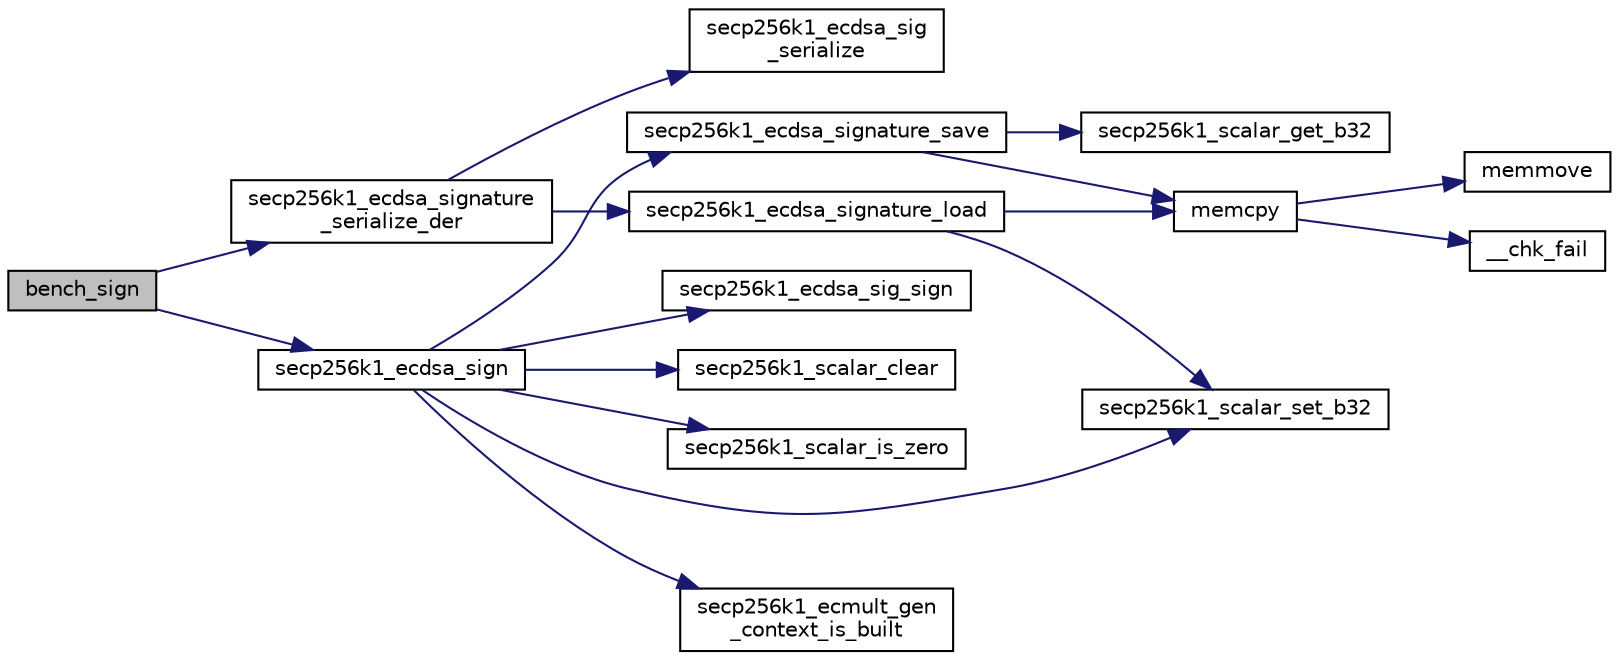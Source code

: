 digraph "bench_sign"
{
  edge [fontname="Helvetica",fontsize="10",labelfontname="Helvetica",labelfontsize="10"];
  node [fontname="Helvetica",fontsize="10",shape=record];
  rankdir="LR";
  Node0 [label="bench_sign",height=0.2,width=0.4,color="black", fillcolor="grey75", style="filled", fontcolor="black"];
  Node0 -> Node1 [color="midnightblue",fontsize="10",style="solid",fontname="Helvetica"];
  Node1 [label="secp256k1_ecdsa_sign",height=0.2,width=0.4,color="black", fillcolor="white", style="filled",URL="$d7/dd3/secp256k1_8h.html#a691c048f3a3b4e7f51417c57ec058be7",tooltip="Create an ECDSA signature. "];
  Node1 -> Node2 [color="midnightblue",fontsize="10",style="solid",fontname="Helvetica"];
  Node2 [label="secp256k1_ecmult_gen\l_context_is_built",height=0.2,width=0.4,color="black", fillcolor="white", style="filled",URL="$d6/d76/ecmult__gen_8h.html#a9a40662d6ed2cbab43dbddc25f570f97"];
  Node1 -> Node3 [color="midnightblue",fontsize="10",style="solid",fontname="Helvetica"];
  Node3 [label="secp256k1_scalar_set_b32",height=0.2,width=0.4,color="black", fillcolor="white", style="filled",URL="$db/d94/scalar_8h.html#a25cc2d45ae1d1765d07c3313cdf46fa0",tooltip="Set a scalar from a big endian byte array. "];
  Node1 -> Node4 [color="midnightblue",fontsize="10",style="solid",fontname="Helvetica"];
  Node4 [label="secp256k1_scalar_is_zero",height=0.2,width=0.4,color="black", fillcolor="white", style="filled",URL="$db/d94/scalar_8h.html#a3f0ac84fe49a1c1f51212582a2c149d4",tooltip="Check whether a scalar equals zero. "];
  Node1 -> Node5 [color="midnightblue",fontsize="10",style="solid",fontname="Helvetica"];
  Node5 [label="secp256k1_ecdsa_sig_sign",height=0.2,width=0.4,color="black", fillcolor="white", style="filled",URL="$d5/d5d/ecdsa_8h.html#a5bf6905e00ae8571465a52e3165c6e6e"];
  Node1 -> Node6 [color="midnightblue",fontsize="10",style="solid",fontname="Helvetica"];
  Node6 [label="secp256k1_scalar_clear",height=0.2,width=0.4,color="black", fillcolor="white", style="filled",URL="$db/d94/scalar_8h.html#ad8fb9bc2a828903963bf37806d8edd11",tooltip="Clear a scalar to prevent the leak of sensitive data. "];
  Node1 -> Node7 [color="midnightblue",fontsize="10",style="solid",fontname="Helvetica"];
  Node7 [label="secp256k1_ecdsa_signature_save",height=0.2,width=0.4,color="black", fillcolor="white", style="filled",URL="$d1/d8c/secp256k1_8c.html#a94e522f94c4819bebf8e854952eb6a8f"];
  Node7 -> Node8 [color="midnightblue",fontsize="10",style="solid",fontname="Helvetica"];
  Node8 [label="memcpy",height=0.2,width=0.4,color="black", fillcolor="white", style="filled",URL="$d5/d9f/glibc__compat_8cpp.html#a0f46826ab0466591e136db24394923cf"];
  Node8 -> Node9 [color="midnightblue",fontsize="10",style="solid",fontname="Helvetica"];
  Node9 [label="memmove",height=0.2,width=0.4,color="black", fillcolor="white", style="filled",URL="$d5/d9f/glibc__compat_8cpp.html#a9778d49e9029dd75bc53ecbbf9f5e9a1"];
  Node8 -> Node10 [color="midnightblue",fontsize="10",style="solid",fontname="Helvetica"];
  Node10 [label="__chk_fail",height=0.2,width=0.4,color="black", fillcolor="white", style="filled",URL="$d5/d9f/glibc__compat_8cpp.html#a424ac71631da5ada2976630ff67051d1"];
  Node7 -> Node11 [color="midnightblue",fontsize="10",style="solid",fontname="Helvetica"];
  Node11 [label="secp256k1_scalar_get_b32",height=0.2,width=0.4,color="black", fillcolor="white", style="filled",URL="$db/d94/scalar_8h.html#a4fa08f8af5a23f505b44c9ef1bec1831",tooltip="Convert a scalar to a byte array. "];
  Node0 -> Node12 [color="midnightblue",fontsize="10",style="solid",fontname="Helvetica"];
  Node12 [label="secp256k1_ecdsa_signature\l_serialize_der",height=0.2,width=0.4,color="black", fillcolor="white", style="filled",URL="$d7/dd3/secp256k1_8h.html#ac07809ca872ec967ab4d3b1a95eafe0b",tooltip="Serialize an ECDSA signature in DER format. "];
  Node12 -> Node13 [color="midnightblue",fontsize="10",style="solid",fontname="Helvetica"];
  Node13 [label="secp256k1_ecdsa_signature_load",height=0.2,width=0.4,color="black", fillcolor="white", style="filled",URL="$d1/d8c/secp256k1_8c.html#af2027241c9dfc85fa5b6a3bb5fe41d18"];
  Node13 -> Node8 [color="midnightblue",fontsize="10",style="solid",fontname="Helvetica"];
  Node13 -> Node3 [color="midnightblue",fontsize="10",style="solid",fontname="Helvetica"];
  Node12 -> Node14 [color="midnightblue",fontsize="10",style="solid",fontname="Helvetica"];
  Node14 [label="secp256k1_ecdsa_sig\l_serialize",height=0.2,width=0.4,color="black", fillcolor="white", style="filled",URL="$d5/d5d/ecdsa_8h.html#a313b6733f5b079162fa15332d4b2ef36"];
}
